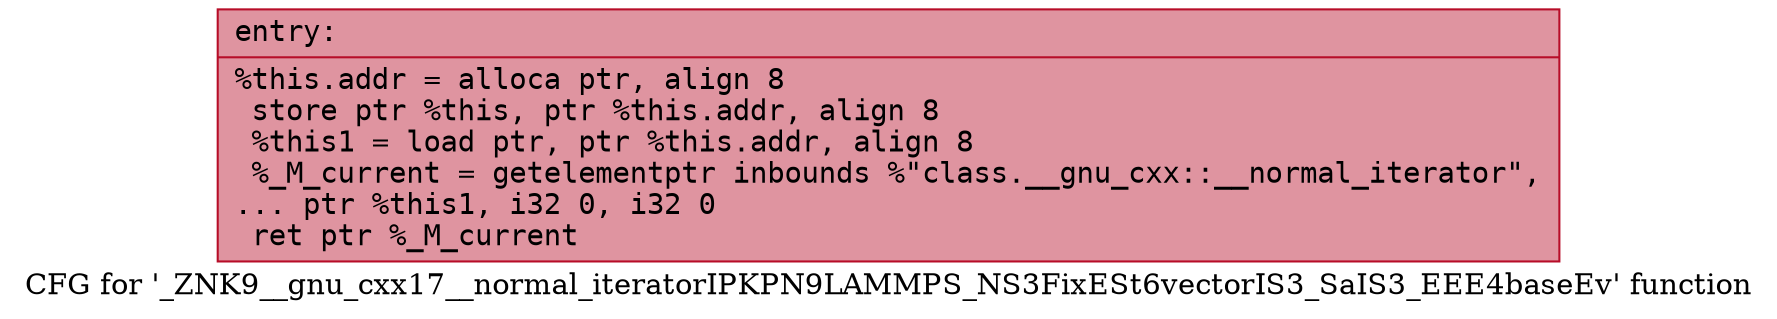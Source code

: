 digraph "CFG for '_ZNK9__gnu_cxx17__normal_iteratorIPKPN9LAMMPS_NS3FixESt6vectorIS3_SaIS3_EEE4baseEv' function" {
	label="CFG for '_ZNK9__gnu_cxx17__normal_iteratorIPKPN9LAMMPS_NS3FixESt6vectorIS3_SaIS3_EEE4baseEv' function";

	Node0x557ad5d01e90 [shape=record,color="#b70d28ff", style=filled, fillcolor="#b70d2870" fontname="Courier",label="{entry:\l|  %this.addr = alloca ptr, align 8\l  store ptr %this, ptr %this.addr, align 8\l  %this1 = load ptr, ptr %this.addr, align 8\l  %_M_current = getelementptr inbounds %\"class.__gnu_cxx::__normal_iterator\",\l... ptr %this1, i32 0, i32 0\l  ret ptr %_M_current\l}"];
}
